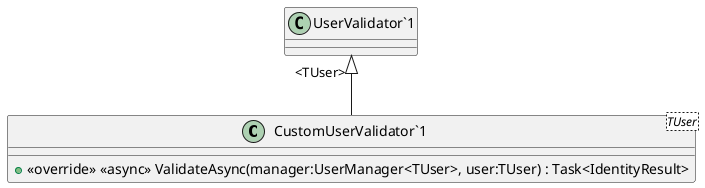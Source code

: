 @startuml
class "CustomUserValidator`1"<TUser> {
    + <<override>> <<async>> ValidateAsync(manager:UserManager<TUser>, user:TUser) : Task<IdentityResult>
}
"UserValidator`1" "<TUser>" <|-- "CustomUserValidator`1"
@enduml
